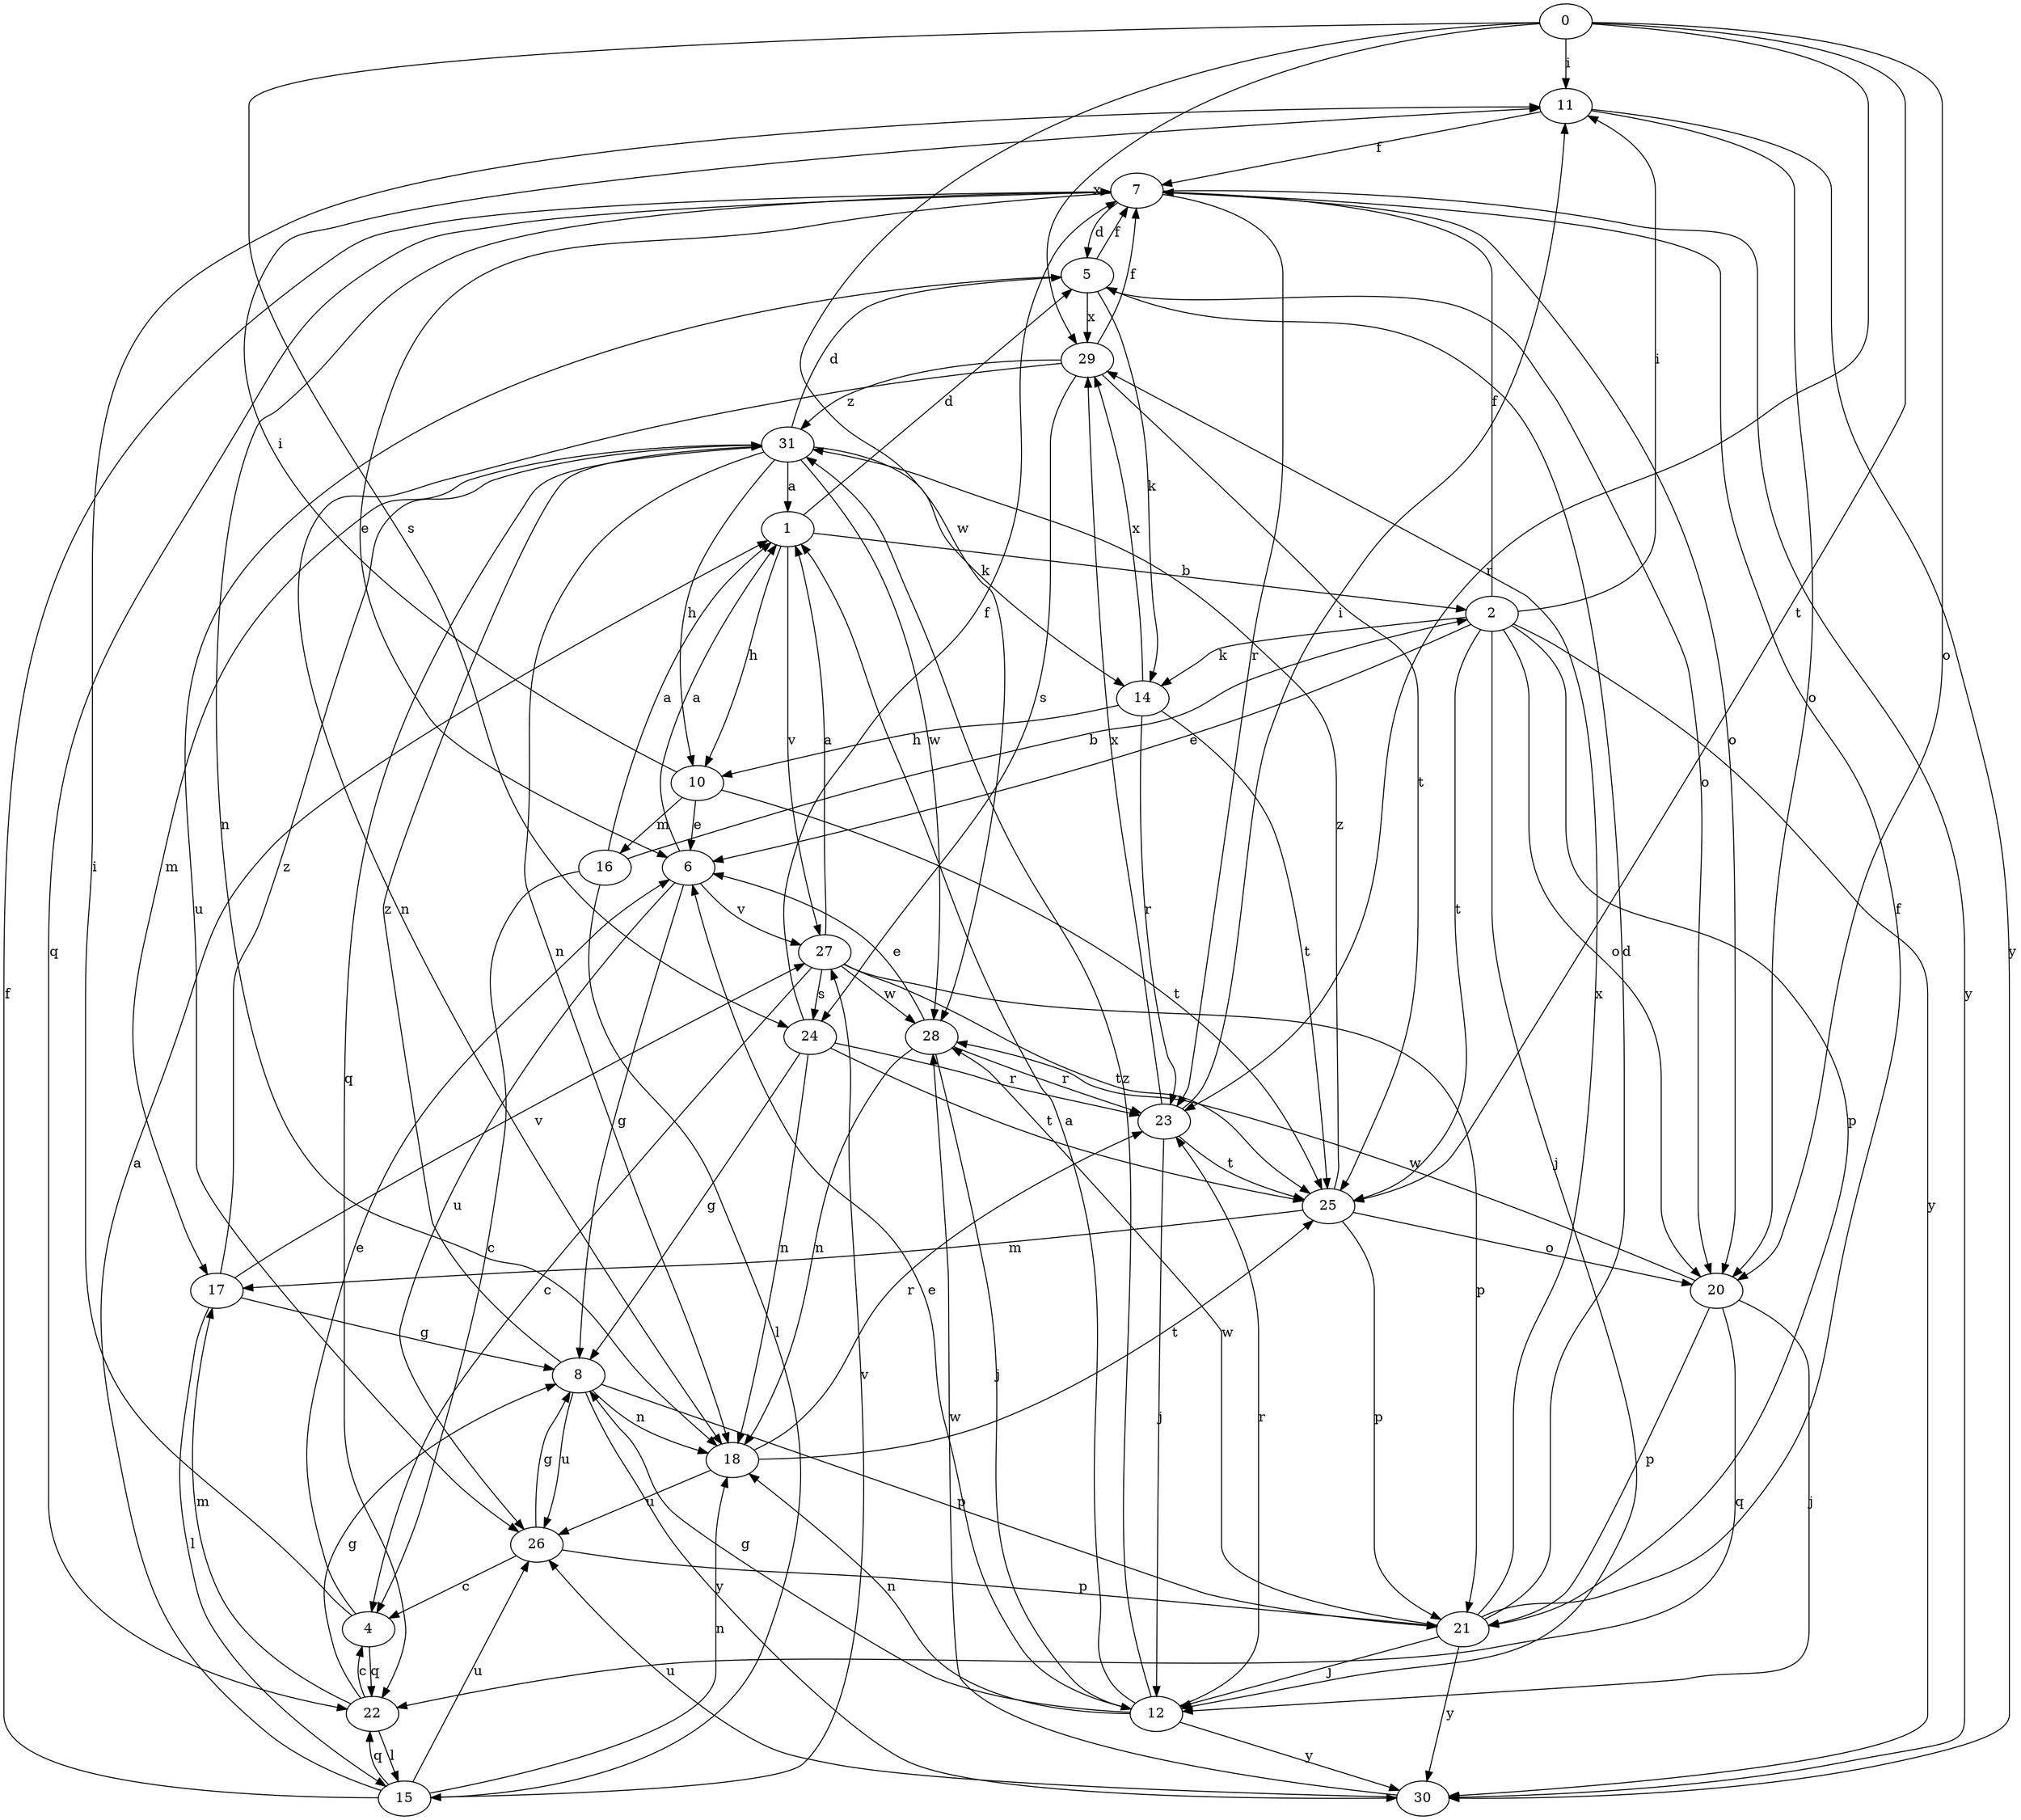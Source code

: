 strict digraph  {
0;
1;
2;
4;
5;
6;
7;
8;
10;
11;
12;
14;
15;
16;
17;
18;
20;
21;
22;
23;
24;
25;
26;
27;
28;
29;
30;
31;
0 -> 11  [label=i];
0 -> 20  [label=o];
0 -> 23  [label=r];
0 -> 24  [label=s];
0 -> 25  [label=t];
0 -> 28  [label=w];
0 -> 29  [label=x];
1 -> 2  [label=b];
1 -> 5  [label=d];
1 -> 10  [label=h];
1 -> 27  [label=v];
2 -> 6  [label=e];
2 -> 7  [label=f];
2 -> 11  [label=i];
2 -> 12  [label=j];
2 -> 14  [label=k];
2 -> 20  [label=o];
2 -> 21  [label=p];
2 -> 25  [label=t];
2 -> 30  [label=y];
4 -> 6  [label=e];
4 -> 11  [label=i];
4 -> 22  [label=q];
5 -> 7  [label=f];
5 -> 14  [label=k];
5 -> 20  [label=o];
5 -> 26  [label=u];
5 -> 29  [label=x];
6 -> 1  [label=a];
6 -> 8  [label=g];
6 -> 26  [label=u];
6 -> 27  [label=v];
7 -> 5  [label=d];
7 -> 6  [label=e];
7 -> 18  [label=n];
7 -> 20  [label=o];
7 -> 22  [label=q];
7 -> 23  [label=r];
7 -> 30  [label=y];
8 -> 18  [label=n];
8 -> 21  [label=p];
8 -> 26  [label=u];
8 -> 30  [label=y];
8 -> 31  [label=z];
10 -> 6  [label=e];
10 -> 11  [label=i];
10 -> 16  [label=m];
10 -> 25  [label=t];
11 -> 7  [label=f];
11 -> 20  [label=o];
11 -> 30  [label=y];
12 -> 1  [label=a];
12 -> 6  [label=e];
12 -> 8  [label=g];
12 -> 18  [label=n];
12 -> 23  [label=r];
12 -> 30  [label=y];
12 -> 31  [label=z];
14 -> 10  [label=h];
14 -> 23  [label=r];
14 -> 25  [label=t];
14 -> 29  [label=x];
15 -> 1  [label=a];
15 -> 7  [label=f];
15 -> 18  [label=n];
15 -> 22  [label=q];
15 -> 26  [label=u];
15 -> 27  [label=v];
16 -> 1  [label=a];
16 -> 2  [label=b];
16 -> 4  [label=c];
16 -> 15  [label=l];
17 -> 8  [label=g];
17 -> 15  [label=l];
17 -> 27  [label=v];
17 -> 31  [label=z];
18 -> 23  [label=r];
18 -> 25  [label=t];
18 -> 26  [label=u];
20 -> 12  [label=j];
20 -> 21  [label=p];
20 -> 22  [label=q];
20 -> 28  [label=w];
21 -> 5  [label=d];
21 -> 7  [label=f];
21 -> 12  [label=j];
21 -> 28  [label=w];
21 -> 29  [label=x];
21 -> 30  [label=y];
22 -> 4  [label=c];
22 -> 8  [label=g];
22 -> 15  [label=l];
22 -> 17  [label=m];
23 -> 11  [label=i];
23 -> 12  [label=j];
23 -> 25  [label=t];
23 -> 29  [label=x];
24 -> 7  [label=f];
24 -> 8  [label=g];
24 -> 18  [label=n];
24 -> 23  [label=r];
24 -> 25  [label=t];
25 -> 17  [label=m];
25 -> 20  [label=o];
25 -> 21  [label=p];
25 -> 31  [label=z];
26 -> 4  [label=c];
26 -> 8  [label=g];
26 -> 21  [label=p];
27 -> 1  [label=a];
27 -> 4  [label=c];
27 -> 21  [label=p];
27 -> 24  [label=s];
27 -> 25  [label=t];
27 -> 28  [label=w];
28 -> 6  [label=e];
28 -> 12  [label=j];
28 -> 18  [label=n];
28 -> 23  [label=r];
29 -> 7  [label=f];
29 -> 18  [label=n];
29 -> 24  [label=s];
29 -> 25  [label=t];
29 -> 31  [label=z];
30 -> 26  [label=u];
30 -> 28  [label=w];
31 -> 1  [label=a];
31 -> 5  [label=d];
31 -> 10  [label=h];
31 -> 14  [label=k];
31 -> 17  [label=m];
31 -> 18  [label=n];
31 -> 22  [label=q];
31 -> 28  [label=w];
}
